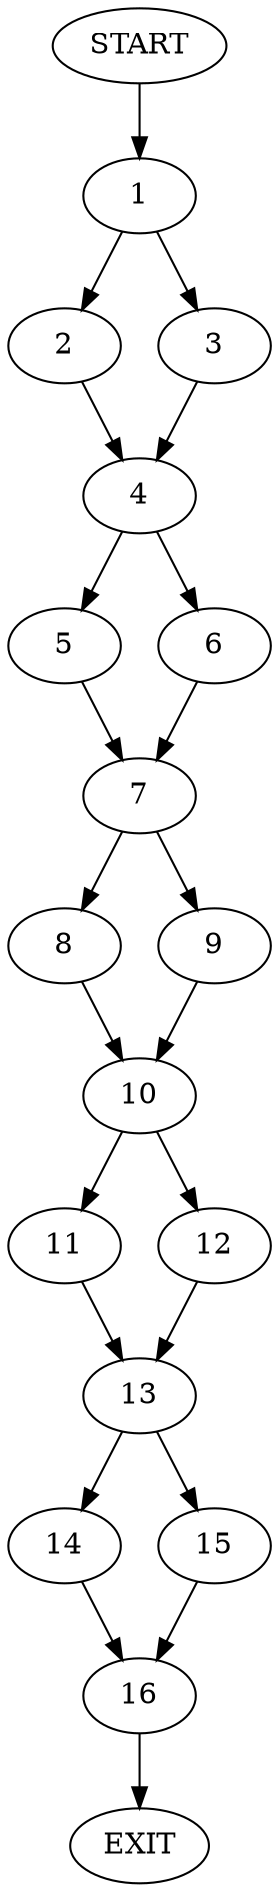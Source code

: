 digraph {
0 [label="START"]
17 [label="EXIT"]
0 -> 1
1 -> 2
1 -> 3
2 -> 4
3 -> 4
4 -> 5
4 -> 6
6 -> 7
5 -> 7
7 -> 8
7 -> 9
9 -> 10
8 -> 10
10 -> 11
10 -> 12
12 -> 13
11 -> 13
13 -> 14
13 -> 15
15 -> 16
14 -> 16
16 -> 17
}
